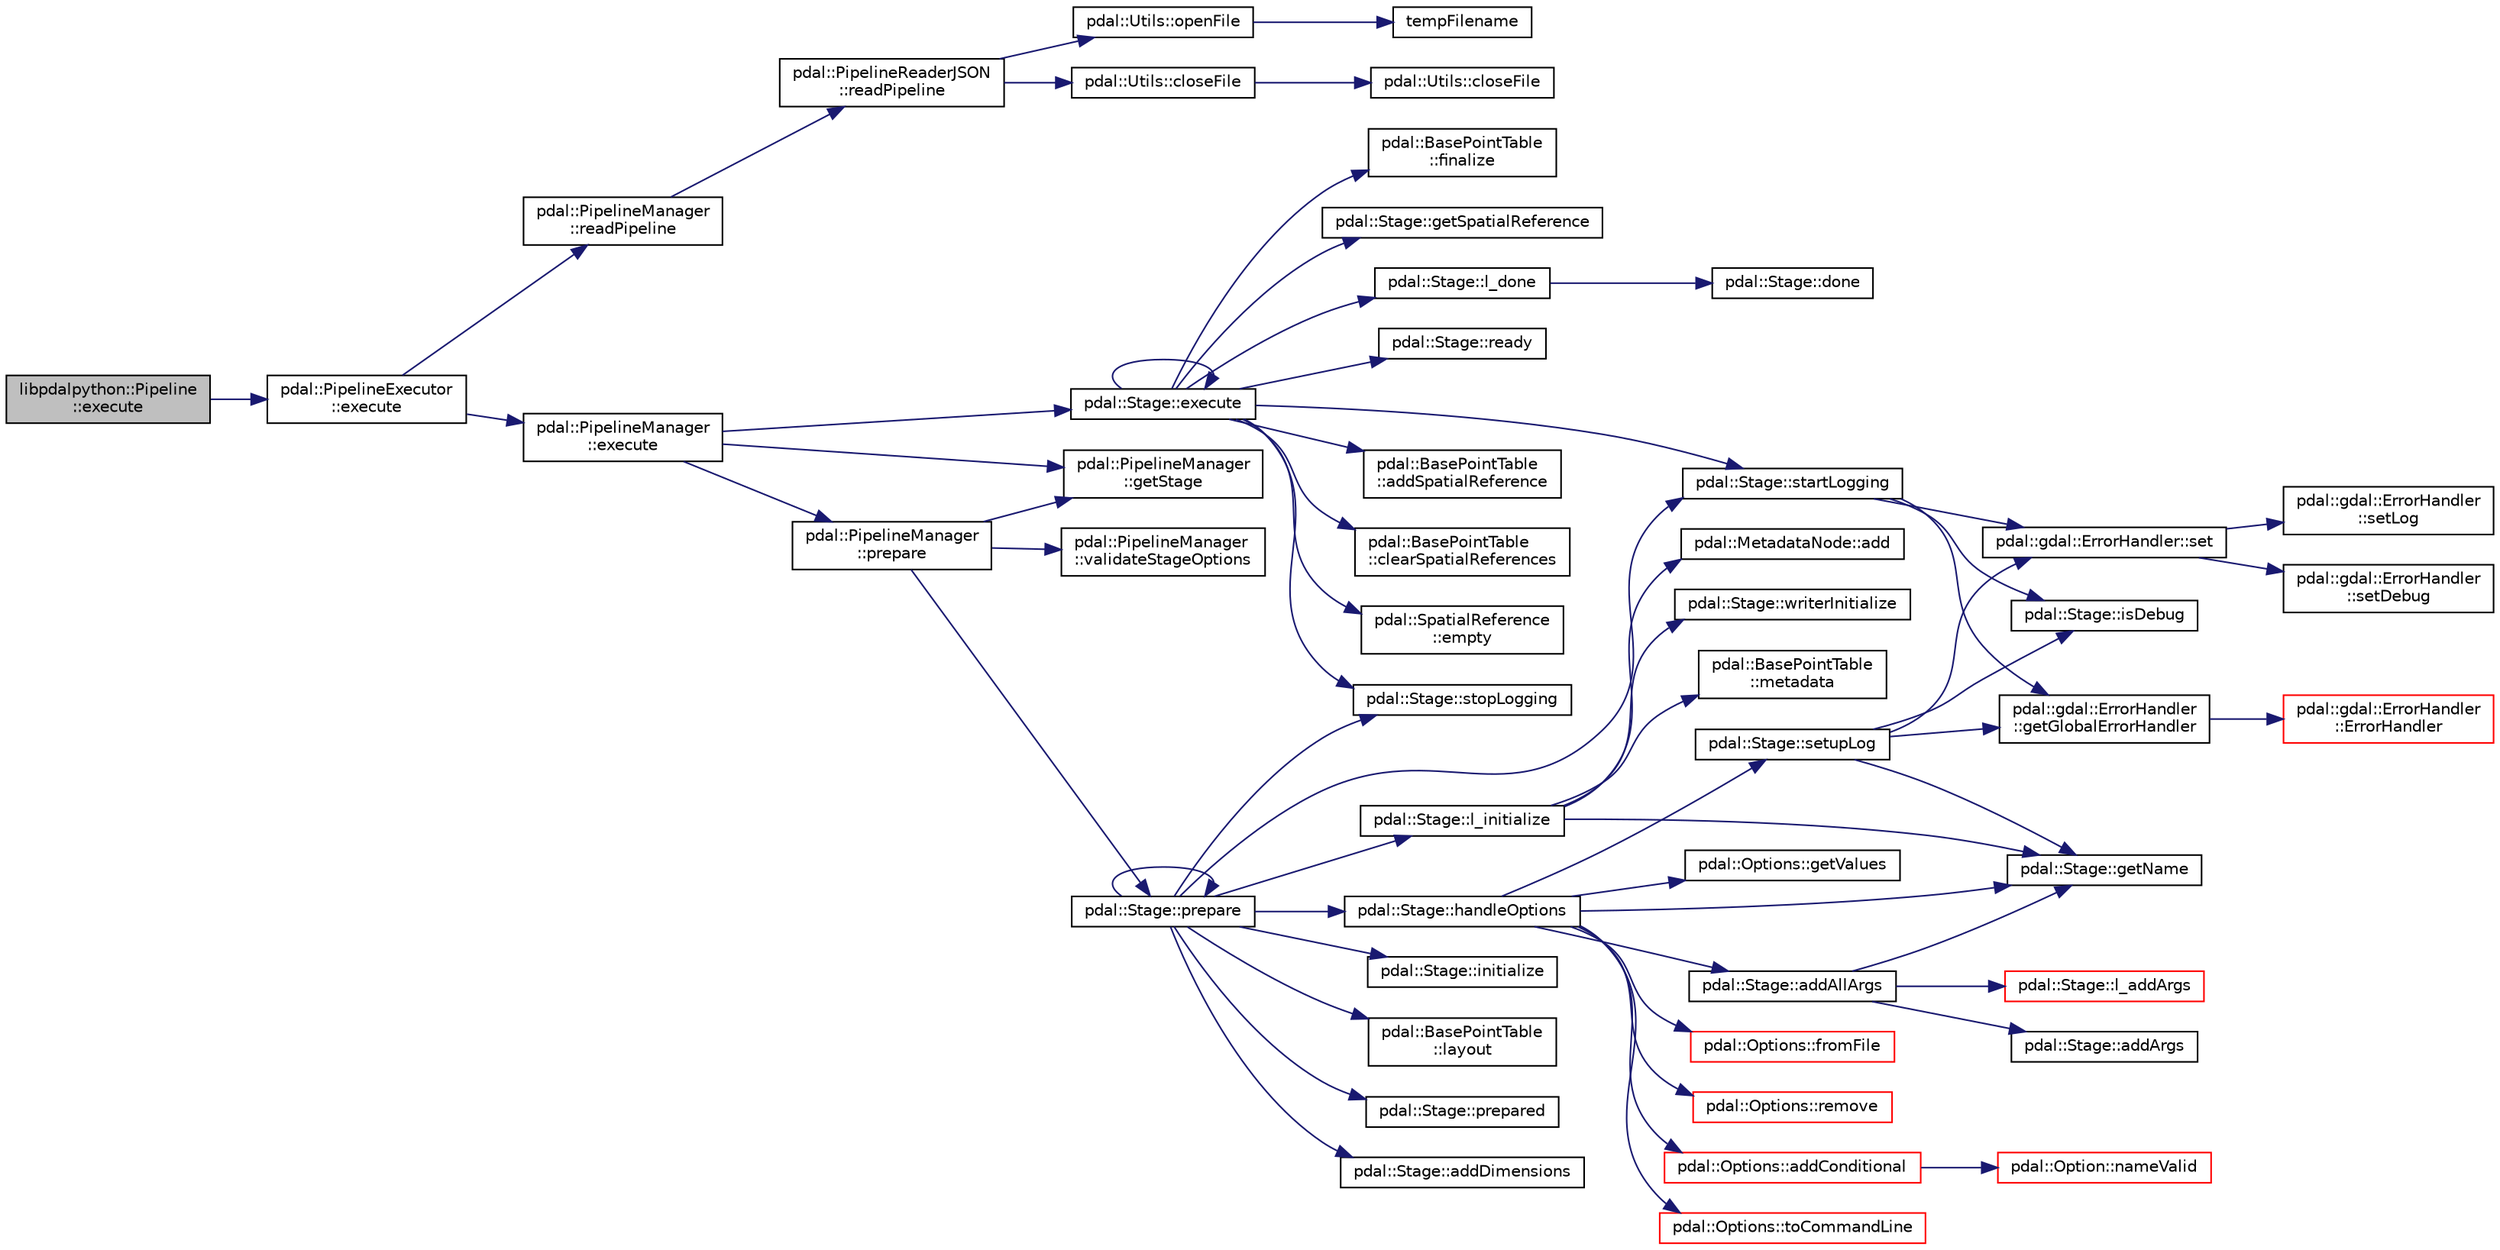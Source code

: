 digraph "libpdalpython::Pipeline::execute"
{
  edge [fontname="Helvetica",fontsize="10",labelfontname="Helvetica",labelfontsize="10"];
  node [fontname="Helvetica",fontsize="10",shape=record];
  rankdir="LR";
  Node1 [label="libpdalpython::Pipeline\l::execute",height=0.2,width=0.4,color="black", fillcolor="grey75", style="filled", fontcolor="black"];
  Node1 -> Node2 [color="midnightblue",fontsize="10",style="solid",fontname="Helvetica"];
  Node2 [label="pdal::PipelineExecutor\l::execute",height=0.2,width=0.4,color="black", fillcolor="white", style="filled",URL="$classpdal_1_1PipelineExecutor.html#a9ff24f6f54a70e8606f4d1af5d2860f5"];
  Node2 -> Node3 [color="midnightblue",fontsize="10",style="solid",fontname="Helvetica"];
  Node3 [label="pdal::PipelineManager\l::readPipeline",height=0.2,width=0.4,color="black", fillcolor="white", style="filled",URL="$classpdal_1_1PipelineManager.html#ae13910b65bf0d0fce79164630d226aef"];
  Node3 -> Node4 [color="midnightblue",fontsize="10",style="solid",fontname="Helvetica"];
  Node4 [label="pdal::PipelineReaderJSON\l::readPipeline",height=0.2,width=0.4,color="black", fillcolor="white", style="filled",URL="$classpdal_1_1PipelineReaderJSON.html#a84a02c6838be0ce79beb1f3ad56d90d3"];
  Node4 -> Node5 [color="midnightblue",fontsize="10",style="solid",fontname="Helvetica"];
  Node5 [label="pdal::Utils::openFile",height=0.2,width=0.4,color="black", fillcolor="white", style="filled",URL="$namespacepdal_1_1Utils.html#ac3322e84f8c5a998a344a5a606c74793"];
  Node5 -> Node6 [color="midnightblue",fontsize="10",style="solid",fontname="Helvetica"];
  Node6 [label="tempFilename",height=0.2,width=0.4,color="black", fillcolor="white", style="filled",URL="$SQLiteTest_8cpp.html#afdd1742979cee35fe1879794bd7ff3a4"];
  Node4 -> Node7 [color="midnightblue",fontsize="10",style="solid",fontname="Helvetica"];
  Node7 [label="pdal::Utils::closeFile",height=0.2,width=0.4,color="black", fillcolor="white", style="filled",URL="$namespacepdal_1_1Utils.html#aad48cdff8e3ff3d13c7a273583870185"];
  Node7 -> Node8 [color="midnightblue",fontsize="10",style="solid",fontname="Helvetica"];
  Node8 [label="pdal::Utils::closeFile",height=0.2,width=0.4,color="black", fillcolor="white", style="filled",URL="$namespacepdal_1_1Utils.html#a6ce7036b0912ba81b1f1a876b2772a34"];
  Node2 -> Node9 [color="midnightblue",fontsize="10",style="solid",fontname="Helvetica"];
  Node9 [label="pdal::PipelineManager\l::execute",height=0.2,width=0.4,color="black", fillcolor="white", style="filled",URL="$classpdal_1_1PipelineManager.html#a826f2b5b837f610c14d18777b595abff"];
  Node9 -> Node10 [color="midnightblue",fontsize="10",style="solid",fontname="Helvetica"];
  Node10 [label="pdal::PipelineManager\l::prepare",height=0.2,width=0.4,color="black", fillcolor="white", style="filled",URL="$classpdal_1_1PipelineManager.html#ab1216e90ce5bea6ed10b3bdfeef47e6d"];
  Node10 -> Node11 [color="midnightblue",fontsize="10",style="solid",fontname="Helvetica"];
  Node11 [label="pdal::PipelineManager\l::validateStageOptions",height=0.2,width=0.4,color="black", fillcolor="white", style="filled",URL="$classpdal_1_1PipelineManager.html#a26e0dafe6752f3a94b5348e811658f50"];
  Node10 -> Node12 [color="midnightblue",fontsize="10",style="solid",fontname="Helvetica"];
  Node12 [label="pdal::PipelineManager\l::getStage",height=0.2,width=0.4,color="black", fillcolor="white", style="filled",URL="$classpdal_1_1PipelineManager.html#a0d1a3762d8fd3528468d9b0bfb794585"];
  Node10 -> Node13 [color="midnightblue",fontsize="10",style="solid",fontname="Helvetica"];
  Node13 [label="pdal::Stage::prepare",height=0.2,width=0.4,color="black", fillcolor="white", style="filled",URL="$classpdal_1_1Stage.html#a4b9296a59f8852b3d08630f1086bfbea"];
  Node13 -> Node14 [color="midnightblue",fontsize="10",style="solid",fontname="Helvetica"];
  Node14 [label="pdal::Stage::addDimensions",height=0.2,width=0.4,color="black", fillcolor="white", style="filled",URL="$classpdal_1_1Stage.html#a7ec627c76e1c30fc53780bd81d08d4ad"];
  Node13 -> Node15 [color="midnightblue",fontsize="10",style="solid",fontname="Helvetica"];
  Node15 [label="pdal::Stage::handleOptions",height=0.2,width=0.4,color="black", fillcolor="white", style="filled",URL="$classpdal_1_1Stage.html#a75f17f9b67f48f6aab1d98aadefc4d5c"];
  Node15 -> Node16 [color="midnightblue",fontsize="10",style="solid",fontname="Helvetica"];
  Node16 [label="pdal::Stage::addAllArgs",height=0.2,width=0.4,color="black", fillcolor="white", style="filled",URL="$classpdal_1_1Stage.html#a75ff99f7b665c6573e304ed4148dd99e"];
  Node16 -> Node17 [color="midnightblue",fontsize="10",style="solid",fontname="Helvetica"];
  Node17 [label="pdal::Stage::addArgs",height=0.2,width=0.4,color="black", fillcolor="white", style="filled",URL="$classpdal_1_1Stage.html#a3f15d8fc5456be812aafc84000d8e621"];
  Node16 -> Node18 [color="midnightblue",fontsize="10",style="solid",fontname="Helvetica"];
  Node18 [label="pdal::Stage::getName",height=0.2,width=0.4,color="black", fillcolor="white", style="filled",URL="$classpdal_1_1Stage.html#a6c81d6fbbac17ebe4cd63806916cc750"];
  Node16 -> Node19 [color="midnightblue",fontsize="10",style="solid",fontname="Helvetica"];
  Node19 [label="pdal::Stage::l_addArgs",height=0.2,width=0.4,color="red", fillcolor="white", style="filled",URL="$classpdal_1_1Stage.html#ae89a62fb39c52a2067fc318359065625"];
  Node15 -> Node20 [color="midnightblue",fontsize="10",style="solid",fontname="Helvetica"];
  Node20 [label="pdal::Options::getValues",height=0.2,width=0.4,color="black", fillcolor="white", style="filled",URL="$classpdal_1_1Options.html#a99aa4c0c7ba443d584f741d22d37f6a5"];
  Node15 -> Node21 [color="midnightblue",fontsize="10",style="solid",fontname="Helvetica"];
  Node21 [label="pdal::Options::addConditional",height=0.2,width=0.4,color="red", fillcolor="white", style="filled",URL="$classpdal_1_1Options.html#aab2dd4f9208512ad8c38a71ad9d2c98b"];
  Node21 -> Node22 [color="midnightblue",fontsize="10",style="solid",fontname="Helvetica"];
  Node22 [label="pdal::Option::nameValid",height=0.2,width=0.4,color="red", fillcolor="white", style="filled",URL="$classpdal_1_1Option.html#aef4422b88464a9cad83b3c11bf1f8cdd"];
  Node15 -> Node23 [color="midnightblue",fontsize="10",style="solid",fontname="Helvetica"];
  Node23 [label="pdal::Options::fromFile",height=0.2,width=0.4,color="red", fillcolor="white", style="filled",URL="$classpdal_1_1Options.html#a541bdbfe72511dad8a22236f0a3cb2ab"];
  Node15 -> Node24 [color="midnightblue",fontsize="10",style="solid",fontname="Helvetica"];
  Node24 [label="pdal::Options::remove",height=0.2,width=0.4,color="red", fillcolor="white", style="filled",URL="$classpdal_1_1Options.html#a0d9ebe7f77b36dea85b51eb0098a5df0"];
  Node15 -> Node25 [color="midnightblue",fontsize="10",style="solid",fontname="Helvetica"];
  Node25 [label="pdal::Options::toCommandLine",height=0.2,width=0.4,color="red", fillcolor="white", style="filled",URL="$classpdal_1_1Options.html#afb18dcc4f3883b8413171db00482959c"];
  Node15 -> Node18 [color="midnightblue",fontsize="10",style="solid",fontname="Helvetica"];
  Node15 -> Node26 [color="midnightblue",fontsize="10",style="solid",fontname="Helvetica"];
  Node26 [label="pdal::Stage::setupLog",height=0.2,width=0.4,color="black", fillcolor="white", style="filled",URL="$classpdal_1_1Stage.html#ab94db25b14b94de1f62f9738327accd2"];
  Node26 -> Node18 [color="midnightblue",fontsize="10",style="solid",fontname="Helvetica"];
  Node26 -> Node27 [color="midnightblue",fontsize="10",style="solid",fontname="Helvetica"];
  Node27 [label="pdal::gdal::ErrorHandler\l::getGlobalErrorHandler",height=0.2,width=0.4,color="black", fillcolor="white", style="filled",URL="$classpdal_1_1gdal_1_1ErrorHandler.html#a56e0125595a43bf3b0cbd0b9a4bc55ea"];
  Node27 -> Node28 [color="midnightblue",fontsize="10",style="solid",fontname="Helvetica"];
  Node28 [label="pdal::gdal::ErrorHandler\l::ErrorHandler",height=0.2,width=0.4,color="red", fillcolor="white", style="filled",URL="$classpdal_1_1gdal_1_1ErrorHandler.html#a73215504640551589024d36018f81d33"];
  Node26 -> Node29 [color="midnightblue",fontsize="10",style="solid",fontname="Helvetica"];
  Node29 [label="pdal::gdal::ErrorHandler::set",height=0.2,width=0.4,color="black", fillcolor="white", style="filled",URL="$classpdal_1_1gdal_1_1ErrorHandler.html#ace1cff928ab179f671181ebaf4d280a4"];
  Node29 -> Node30 [color="midnightblue",fontsize="10",style="solid",fontname="Helvetica"];
  Node30 [label="pdal::gdal::ErrorHandler\l::setLog",height=0.2,width=0.4,color="black", fillcolor="white", style="filled",URL="$classpdal_1_1gdal_1_1ErrorHandler.html#abe7fbf19bfcfbb0be1c8ae934bd5c9d2"];
  Node29 -> Node31 [color="midnightblue",fontsize="10",style="solid",fontname="Helvetica"];
  Node31 [label="pdal::gdal::ErrorHandler\l::setDebug",height=0.2,width=0.4,color="black", fillcolor="white", style="filled",URL="$classpdal_1_1gdal_1_1ErrorHandler.html#a61ea2c53f778817785d39cd9fc6a81a6"];
  Node26 -> Node32 [color="midnightblue",fontsize="10",style="solid",fontname="Helvetica"];
  Node32 [label="pdal::Stage::isDebug",height=0.2,width=0.4,color="black", fillcolor="white", style="filled",URL="$classpdal_1_1Stage.html#aec4fb27c40bb4b032ff003a89a950dd4"];
  Node13 -> Node33 [color="midnightblue",fontsize="10",style="solid",fontname="Helvetica"];
  Node33 [label="pdal::Stage::initialize",height=0.2,width=0.4,color="black", fillcolor="white", style="filled",URL="$classpdal_1_1Stage.html#a5b422f842a6374b448439df99fe6e07e"];
  Node13 -> Node34 [color="midnightblue",fontsize="10",style="solid",fontname="Helvetica"];
  Node34 [label="pdal::Stage::l_initialize",height=0.2,width=0.4,color="black", fillcolor="white", style="filled",URL="$classpdal_1_1Stage.html#a6c85dfbf6a674dbc2eda76a79efada48"];
  Node34 -> Node35 [color="midnightblue",fontsize="10",style="solid",fontname="Helvetica"];
  Node35 [label="pdal::BasePointTable\l::metadata",height=0.2,width=0.4,color="black", fillcolor="white", style="filled",URL="$classpdal_1_1BasePointTable.html#a03429472e71e5dd323bc92319f4a9df6"];
  Node34 -> Node36 [color="midnightblue",fontsize="10",style="solid",fontname="Helvetica"];
  Node36 [label="pdal::MetadataNode::add",height=0.2,width=0.4,color="black", fillcolor="white", style="filled",URL="$classpdal_1_1MetadataNode.html#af2c1c5d91f6ab47a804aa8a0a1b043c2"];
  Node34 -> Node18 [color="midnightblue",fontsize="10",style="solid",fontname="Helvetica"];
  Node34 -> Node37 [color="midnightblue",fontsize="10",style="solid",fontname="Helvetica"];
  Node37 [label="pdal::Stage::writerInitialize",height=0.2,width=0.4,color="black", fillcolor="white", style="filled",URL="$classpdal_1_1Stage.html#a0d7c0bb23ed18577b1aa58b02448487f"];
  Node13 -> Node38 [color="midnightblue",fontsize="10",style="solid",fontname="Helvetica"];
  Node38 [label="pdal::BasePointTable\l::layout",height=0.2,width=0.4,color="black", fillcolor="white", style="filled",URL="$classpdal_1_1BasePointTable.html#a7e3a12a1f29e6cd10d8669ed3d07eb94"];
  Node13 -> Node13 [color="midnightblue",fontsize="10",style="solid",fontname="Helvetica"];
  Node13 -> Node39 [color="midnightblue",fontsize="10",style="solid",fontname="Helvetica"];
  Node39 [label="pdal::Stage::prepared",height=0.2,width=0.4,color="black", fillcolor="white", style="filled",URL="$classpdal_1_1Stage.html#affff6bc9dbff793d074d76333c5732dd"];
  Node13 -> Node40 [color="midnightblue",fontsize="10",style="solid",fontname="Helvetica"];
  Node40 [label="pdal::Stage::startLogging",height=0.2,width=0.4,color="black", fillcolor="white", style="filled",URL="$classpdal_1_1Stage.html#a74cf636cb0f633411e4e40dcd718508a"];
  Node40 -> Node27 [color="midnightblue",fontsize="10",style="solid",fontname="Helvetica"];
  Node40 -> Node32 [color="midnightblue",fontsize="10",style="solid",fontname="Helvetica"];
  Node40 -> Node29 [color="midnightblue",fontsize="10",style="solid",fontname="Helvetica"];
  Node13 -> Node41 [color="midnightblue",fontsize="10",style="solid",fontname="Helvetica"];
  Node41 [label="pdal::Stage::stopLogging",height=0.2,width=0.4,color="black", fillcolor="white", style="filled",URL="$classpdal_1_1Stage.html#ae49e996fe285350923a3bf44d027adad"];
  Node9 -> Node12 [color="midnightblue",fontsize="10",style="solid",fontname="Helvetica"];
  Node9 -> Node42 [color="midnightblue",fontsize="10",style="solid",fontname="Helvetica"];
  Node42 [label="pdal::Stage::execute",height=0.2,width=0.4,color="black", fillcolor="white", style="filled",URL="$classpdal_1_1Stage.html#a1615c4aa5ec5e48f90d73f0e7a796935"];
  Node42 -> Node43 [color="midnightblue",fontsize="10",style="solid",fontname="Helvetica"];
  Node43 [label="pdal::BasePointTable\l::addSpatialReference",height=0.2,width=0.4,color="black", fillcolor="white", style="filled",URL="$classpdal_1_1BasePointTable.html#a670592aca912391f1a90073a2031e5e0"];
  Node42 -> Node44 [color="midnightblue",fontsize="10",style="solid",fontname="Helvetica"];
  Node44 [label="pdal::BasePointTable\l::clearSpatialReferences",height=0.2,width=0.4,color="black", fillcolor="white", style="filled",URL="$classpdal_1_1BasePointTable.html#aa3ed63a9e1a8897ccb7dc81a614f6141"];
  Node42 -> Node45 [color="midnightblue",fontsize="10",style="solid",fontname="Helvetica"];
  Node45 [label="pdal::SpatialReference\l::empty",height=0.2,width=0.4,color="black", fillcolor="white", style="filled",URL="$classpdal_1_1SpatialReference.html#a48fa2f7e79ea172b62ad2e874ff01610"];
  Node42 -> Node42 [color="midnightblue",fontsize="10",style="solid",fontname="Helvetica"];
  Node42 -> Node46 [color="midnightblue",fontsize="10",style="solid",fontname="Helvetica"];
  Node46 [label="pdal::BasePointTable\l::finalize",height=0.2,width=0.4,color="black", fillcolor="white", style="filled",URL="$classpdal_1_1BasePointTable.html#a2554cd260c437c9b1e4a017a28a5c7de"];
  Node42 -> Node47 [color="midnightblue",fontsize="10",style="solid",fontname="Helvetica"];
  Node47 [label="pdal::Stage::getSpatialReference",height=0.2,width=0.4,color="black", fillcolor="white", style="filled",URL="$classpdal_1_1Stage.html#a9889b4446f40daa6f4cd7bfe3c567839"];
  Node42 -> Node48 [color="midnightblue",fontsize="10",style="solid",fontname="Helvetica"];
  Node48 [label="pdal::Stage::l_done",height=0.2,width=0.4,color="black", fillcolor="white", style="filled",URL="$classpdal_1_1Stage.html#a1b00532ede55b90a7b6332a2966f5626"];
  Node48 -> Node49 [color="midnightblue",fontsize="10",style="solid",fontname="Helvetica"];
  Node49 [label="pdal::Stage::done",height=0.2,width=0.4,color="black", fillcolor="white", style="filled",URL="$classpdal_1_1Stage.html#a2444e73dc41bfc0b94981909595ef2ca"];
  Node42 -> Node50 [color="midnightblue",fontsize="10",style="solid",fontname="Helvetica"];
  Node50 [label="pdal::Stage::ready",height=0.2,width=0.4,color="black", fillcolor="white", style="filled",URL="$classpdal_1_1Stage.html#afb562c59c53ed8120df9106655eb2543"];
  Node42 -> Node40 [color="midnightblue",fontsize="10",style="solid",fontname="Helvetica"];
  Node42 -> Node41 [color="midnightblue",fontsize="10",style="solid",fontname="Helvetica"];
}
